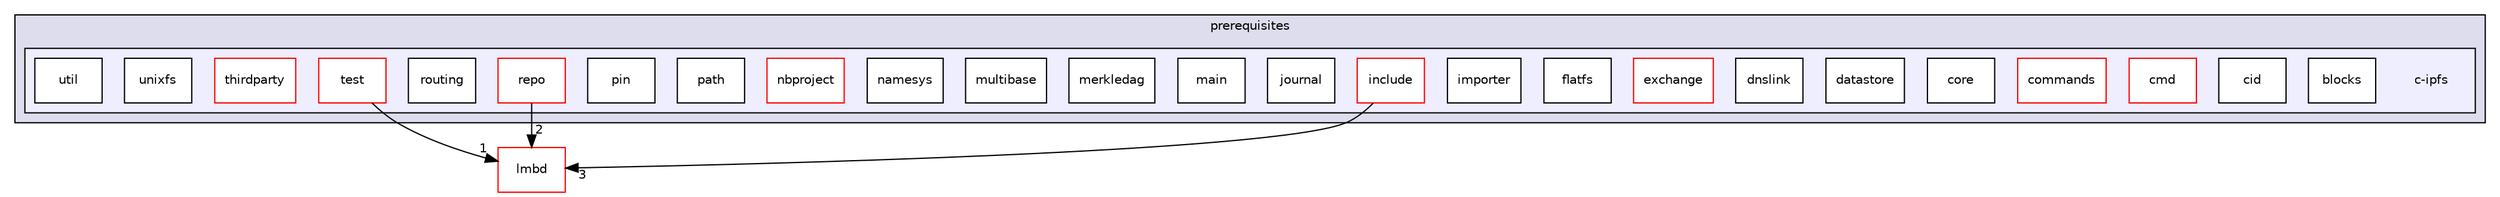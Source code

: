 digraph "prerequisites/c-ipfs" {
  compound=true
  node [ fontsize="10", fontname="Helvetica"];
  edge [ labelfontsize="10", labelfontname="Helvetica"];
  subgraph clusterdir_0dc8670ce003965ad6657bffb381fe41 {
    graph [ bgcolor="#ddddee", pencolor="black", label="prerequisites" fontname="Helvetica", fontsize="10", URL="dir_0dc8670ce003965ad6657bffb381fe41.html"]
  subgraph clusterdir_710942753667abff5e940805c2388c41 {
    graph [ bgcolor="#eeeeff", pencolor="black", label="" URL="dir_710942753667abff5e940805c2388c41.html"];
    dir_710942753667abff5e940805c2388c41 [shape=plaintext label="c-ipfs"];
    dir_cf1a88b88956c89839a6190c53e06685 [shape=box label="blocks" color="black" fillcolor="white" style="filled" URL="dir_cf1a88b88956c89839a6190c53e06685.html"];
    dir_1f7239b72abe1bace27eac64f07ed135 [shape=box label="cid" color="black" fillcolor="white" style="filled" URL="dir_1f7239b72abe1bace27eac64f07ed135.html"];
    dir_eb12709cabc796784a86ec6bed321887 [shape=box label="cmd" color="red" fillcolor="white" style="filled" URL="dir_eb12709cabc796784a86ec6bed321887.html"];
    dir_c00834b77a08eb638d73071156703d37 [shape=box label="commands" color="red" fillcolor="white" style="filled" URL="dir_c00834b77a08eb638d73071156703d37.html"];
    dir_364472747e2876571b91abc12616851b [shape=box label="core" color="black" fillcolor="white" style="filled" URL="dir_364472747e2876571b91abc12616851b.html"];
    dir_3e070e707d4f5cb3182cdabb4ab34048 [shape=box label="datastore" color="black" fillcolor="white" style="filled" URL="dir_3e070e707d4f5cb3182cdabb4ab34048.html"];
    dir_f0fee8d4ceaa9b3e57777a4a80b159e3 [shape=box label="dnslink" color="black" fillcolor="white" style="filled" URL="dir_f0fee8d4ceaa9b3e57777a4a80b159e3.html"];
    dir_13c605915404a1c1a066d5e32a8f964a [shape=box label="exchange" color="red" fillcolor="white" style="filled" URL="dir_13c605915404a1c1a066d5e32a8f964a.html"];
    dir_50689a6124dbd464d5c07588ff30a681 [shape=box label="flatfs" color="black" fillcolor="white" style="filled" URL="dir_50689a6124dbd464d5c07588ff30a681.html"];
    dir_174c21b0eda4fa6ff320658a4df2a38e [shape=box label="importer" color="black" fillcolor="white" style="filled" URL="dir_174c21b0eda4fa6ff320658a4df2a38e.html"];
    dir_eb71ede3ec76977baf6a7444c4ceeb60 [shape=box label="include" color="red" fillcolor="white" style="filled" URL="dir_eb71ede3ec76977baf6a7444c4ceeb60.html"];
    dir_3e21e68a880e120a69fb366ec6e69075 [shape=box label="journal" color="black" fillcolor="white" style="filled" URL="dir_3e21e68a880e120a69fb366ec6e69075.html"];
    dir_9f170e384133964eb43fec2d86029f25 [shape=box label="main" color="black" fillcolor="white" style="filled" URL="dir_9f170e384133964eb43fec2d86029f25.html"];
    dir_f1faa8b928b6cf96fedb054c46d11e2b [shape=box label="merkledag" color="black" fillcolor="white" style="filled" URL="dir_f1faa8b928b6cf96fedb054c46d11e2b.html"];
    dir_9249f089a70a37b4f9079f2c3494fb67 [shape=box label="multibase" color="black" fillcolor="white" style="filled" URL="dir_9249f089a70a37b4f9079f2c3494fb67.html"];
    dir_c9162e1b97ab5aeeb30ab5079d0e1e90 [shape=box label="namesys" color="black" fillcolor="white" style="filled" URL="dir_c9162e1b97ab5aeeb30ab5079d0e1e90.html"];
    dir_07168cf21c09b40446dd409465049e6c [shape=box label="nbproject" color="red" fillcolor="white" style="filled" URL="dir_07168cf21c09b40446dd409465049e6c.html"];
    dir_04ac165e8dfdec02414cc73c6709cbf9 [shape=box label="path" color="black" fillcolor="white" style="filled" URL="dir_04ac165e8dfdec02414cc73c6709cbf9.html"];
    dir_0727e46aa69abe193a4f998f2dbb7f03 [shape=box label="pin" color="black" fillcolor="white" style="filled" URL="dir_0727e46aa69abe193a4f998f2dbb7f03.html"];
    dir_6a13db8f4bea91a2c4293b20528b1d60 [shape=box label="repo" color="red" fillcolor="white" style="filled" URL="dir_6a13db8f4bea91a2c4293b20528b1d60.html"];
    dir_a25c5c72f16df3840a8a4b0bcba84699 [shape=box label="routing" color="black" fillcolor="white" style="filled" URL="dir_a25c5c72f16df3840a8a4b0bcba84699.html"];
    dir_94035a4196903b2b94d2e07ceb8b5604 [shape=box label="test" color="red" fillcolor="white" style="filled" URL="dir_94035a4196903b2b94d2e07ceb8b5604.html"];
    dir_86bfb03cf0532f16073a9062a22bf257 [shape=box label="thirdparty" color="red" fillcolor="white" style="filled" URL="dir_86bfb03cf0532f16073a9062a22bf257.html"];
    dir_b7423953e942a35a9152f1b788210650 [shape=box label="unixfs" color="black" fillcolor="white" style="filled" URL="dir_b7423953e942a35a9152f1b788210650.html"];
    dir_55b30b26b2df1c854fa81cd9cb52e5f9 [shape=box label="util" color="black" fillcolor="white" style="filled" URL="dir_55b30b26b2df1c854fa81cd9cb52e5f9.html"];
  }
  }
  dir_8be01a3804ca0ad9f3bc9f8a64e2041f [shape=box label="lmbd" fillcolor="white" style="filled" color="red" URL="dir_8be01a3804ca0ad9f3bc9f8a64e2041f.html"];
  dir_94035a4196903b2b94d2e07ceb8b5604->dir_8be01a3804ca0ad9f3bc9f8a64e2041f [headlabel="1", labeldistance=1.5 headhref="dir_000359_000350.html"];
  dir_6a13db8f4bea91a2c4293b20528b1d60->dir_8be01a3804ca0ad9f3bc9f8a64e2041f [headlabel="2", labeldistance=1.5 headhref="dir_000292_000350.html"];
  dir_eb71ede3ec76977baf6a7444c4ceeb60->dir_8be01a3804ca0ad9f3bc9f8a64e2041f [headlabel="3", labeldistance=1.5 headhref="dir_000048_000350.html"];
}
